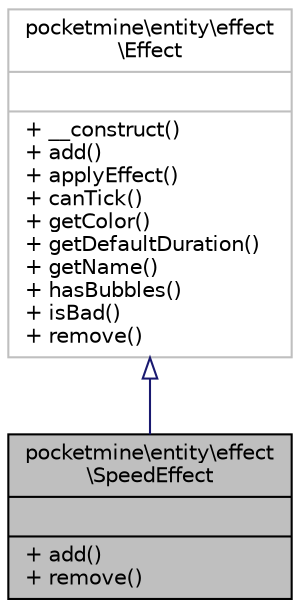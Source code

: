 digraph "pocketmine\entity\effect\SpeedEffect"
{
 // INTERACTIVE_SVG=YES
 // LATEX_PDF_SIZE
  edge [fontname="Helvetica",fontsize="10",labelfontname="Helvetica",labelfontsize="10"];
  node [fontname="Helvetica",fontsize="10",shape=record];
  Node1 [label="{pocketmine\\entity\\effect\l\\SpeedEffect\n||+ add()\l+ remove()\l}",height=0.2,width=0.4,color="black", fillcolor="grey75", style="filled", fontcolor="black",tooltip=" "];
  Node2 -> Node1 [dir="back",color="midnightblue",fontsize="10",style="solid",arrowtail="onormal",fontname="Helvetica"];
  Node2 [label="{pocketmine\\entity\\effect\l\\Effect\n||+ __construct()\l+ add()\l+ applyEffect()\l+ canTick()\l+ getColor()\l+ getDefaultDuration()\l+ getName()\l+ hasBubbles()\l+ isBad()\l+ remove()\l}",height=0.2,width=0.4,color="grey75", fillcolor="white", style="filled",URL="$d0/d37/classpocketmine_1_1entity_1_1effect_1_1_effect.html",tooltip=" "];
}

